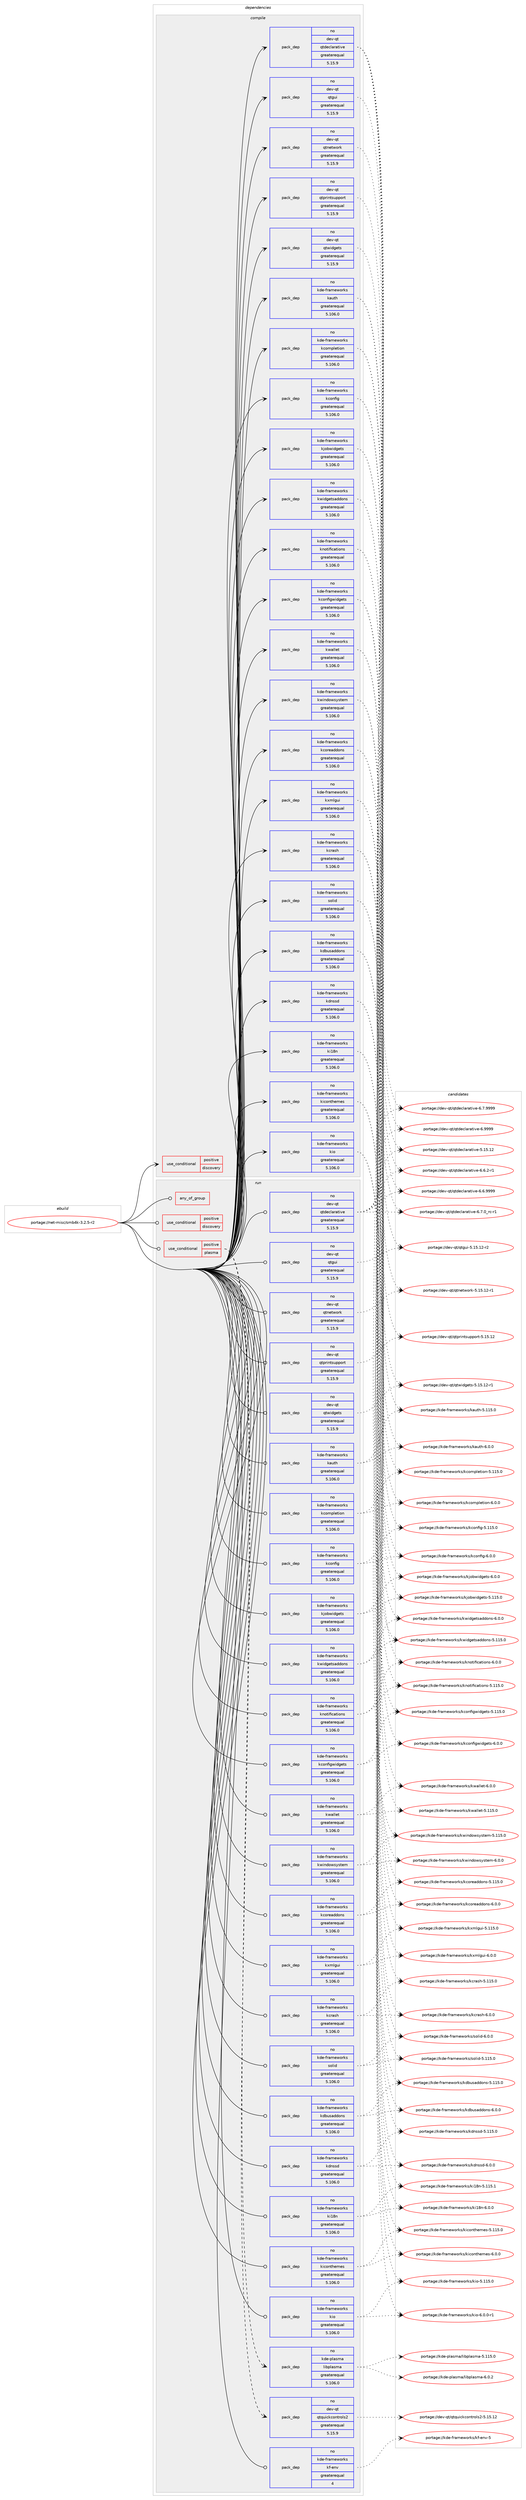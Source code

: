 digraph prolog {

# *************
# Graph options
# *************

newrank=true;
concentrate=true;
compound=true;
graph [rankdir=LR,fontname=Helvetica,fontsize=10,ranksep=1.5];#, ranksep=2.5, nodesep=0.2];
edge  [arrowhead=vee];
node  [fontname=Helvetica,fontsize=10];

# **********
# The ebuild
# **********

subgraph cluster_leftcol {
color=gray;
rank=same;
label=<<i>ebuild</i>>;
id [label="portage://net-misc/smb4k-3.2.5-r2", color=red, width=4, href="../net-misc/smb4k-3.2.5-r2.svg"];
}

# ****************
# The dependencies
# ****************

subgraph cluster_midcol {
color=gray;
label=<<i>dependencies</i>>;
subgraph cluster_compile {
fillcolor="#eeeeee";
style=filled;
label=<<i>compile</i>>;
subgraph cond1573 {
dependency2353 [label=<<TABLE BORDER="0" CELLBORDER="1" CELLSPACING="0" CELLPADDING="4"><TR><TD ROWSPAN="3" CELLPADDING="10">use_conditional</TD></TR><TR><TD>positive</TD></TR><TR><TD>discovery</TD></TR></TABLE>>, shape=none, color=red];
# *** BEGIN UNKNOWN DEPENDENCY TYPE (TODO) ***
# dependency2353 -> package_dependency(portage://net-misc/smb4k-3.2.5-r2,install,no,net-libs,kdsoap,none,[,,],any_same_slot,[use(enable(qt5),positive)])
# *** END UNKNOWN DEPENDENCY TYPE (TODO) ***

}
id:e -> dependency2353:w [weight=20,style="solid",arrowhead="vee"];
# *** BEGIN UNKNOWN DEPENDENCY TYPE (TODO) ***
# id -> package_dependency(portage://net-misc/smb4k-3.2.5-r2,install,no,dev-qt,qtcore,none,[,,],[slot(5)],[])
# *** END UNKNOWN DEPENDENCY TYPE (TODO) ***

subgraph pack743 {
dependency2354 [label=<<TABLE BORDER="0" CELLBORDER="1" CELLSPACING="0" CELLPADDING="4" WIDTH="220"><TR><TD ROWSPAN="6" CELLPADDING="30">pack_dep</TD></TR><TR><TD WIDTH="110">no</TD></TR><TR><TD>dev-qt</TD></TR><TR><TD>qtdeclarative</TD></TR><TR><TD>greaterequal</TD></TR><TR><TD>5.15.9</TD></TR></TABLE>>, shape=none, color=blue];
}
id:e -> dependency2354:w [weight=20,style="solid",arrowhead="vee"];
subgraph pack744 {
dependency2355 [label=<<TABLE BORDER="0" CELLBORDER="1" CELLSPACING="0" CELLPADDING="4" WIDTH="220"><TR><TD ROWSPAN="6" CELLPADDING="30">pack_dep</TD></TR><TR><TD WIDTH="110">no</TD></TR><TR><TD>dev-qt</TD></TR><TR><TD>qtgui</TD></TR><TR><TD>greaterequal</TD></TR><TR><TD>5.15.9</TD></TR></TABLE>>, shape=none, color=blue];
}
id:e -> dependency2355:w [weight=20,style="solid",arrowhead="vee"];
subgraph pack745 {
dependency2356 [label=<<TABLE BORDER="0" CELLBORDER="1" CELLSPACING="0" CELLPADDING="4" WIDTH="220"><TR><TD ROWSPAN="6" CELLPADDING="30">pack_dep</TD></TR><TR><TD WIDTH="110">no</TD></TR><TR><TD>dev-qt</TD></TR><TR><TD>qtnetwork</TD></TR><TR><TD>greaterequal</TD></TR><TR><TD>5.15.9</TD></TR></TABLE>>, shape=none, color=blue];
}
id:e -> dependency2356:w [weight=20,style="solid",arrowhead="vee"];
subgraph pack746 {
dependency2357 [label=<<TABLE BORDER="0" CELLBORDER="1" CELLSPACING="0" CELLPADDING="4" WIDTH="220"><TR><TD ROWSPAN="6" CELLPADDING="30">pack_dep</TD></TR><TR><TD WIDTH="110">no</TD></TR><TR><TD>dev-qt</TD></TR><TR><TD>qtprintsupport</TD></TR><TR><TD>greaterequal</TD></TR><TR><TD>5.15.9</TD></TR></TABLE>>, shape=none, color=blue];
}
id:e -> dependency2357:w [weight=20,style="solid",arrowhead="vee"];
subgraph pack747 {
dependency2358 [label=<<TABLE BORDER="0" CELLBORDER="1" CELLSPACING="0" CELLPADDING="4" WIDTH="220"><TR><TD ROWSPAN="6" CELLPADDING="30">pack_dep</TD></TR><TR><TD WIDTH="110">no</TD></TR><TR><TD>dev-qt</TD></TR><TR><TD>qtwidgets</TD></TR><TR><TD>greaterequal</TD></TR><TR><TD>5.15.9</TD></TR></TABLE>>, shape=none, color=blue];
}
id:e -> dependency2358:w [weight=20,style="solid",arrowhead="vee"];
subgraph pack748 {
dependency2359 [label=<<TABLE BORDER="0" CELLBORDER="1" CELLSPACING="0" CELLPADDING="4" WIDTH="220"><TR><TD ROWSPAN="6" CELLPADDING="30">pack_dep</TD></TR><TR><TD WIDTH="110">no</TD></TR><TR><TD>kde-frameworks</TD></TR><TR><TD>kauth</TD></TR><TR><TD>greaterequal</TD></TR><TR><TD>5.106.0</TD></TR></TABLE>>, shape=none, color=blue];
}
id:e -> dependency2359:w [weight=20,style="solid",arrowhead="vee"];
subgraph pack749 {
dependency2360 [label=<<TABLE BORDER="0" CELLBORDER="1" CELLSPACING="0" CELLPADDING="4" WIDTH="220"><TR><TD ROWSPAN="6" CELLPADDING="30">pack_dep</TD></TR><TR><TD WIDTH="110">no</TD></TR><TR><TD>kde-frameworks</TD></TR><TR><TD>kcompletion</TD></TR><TR><TD>greaterequal</TD></TR><TR><TD>5.106.0</TD></TR></TABLE>>, shape=none, color=blue];
}
id:e -> dependency2360:w [weight=20,style="solid",arrowhead="vee"];
subgraph pack750 {
dependency2361 [label=<<TABLE BORDER="0" CELLBORDER="1" CELLSPACING="0" CELLPADDING="4" WIDTH="220"><TR><TD ROWSPAN="6" CELLPADDING="30">pack_dep</TD></TR><TR><TD WIDTH="110">no</TD></TR><TR><TD>kde-frameworks</TD></TR><TR><TD>kconfig</TD></TR><TR><TD>greaterequal</TD></TR><TR><TD>5.106.0</TD></TR></TABLE>>, shape=none, color=blue];
}
id:e -> dependency2361:w [weight=20,style="solid",arrowhead="vee"];
subgraph pack751 {
dependency2362 [label=<<TABLE BORDER="0" CELLBORDER="1" CELLSPACING="0" CELLPADDING="4" WIDTH="220"><TR><TD ROWSPAN="6" CELLPADDING="30">pack_dep</TD></TR><TR><TD WIDTH="110">no</TD></TR><TR><TD>kde-frameworks</TD></TR><TR><TD>kconfigwidgets</TD></TR><TR><TD>greaterequal</TD></TR><TR><TD>5.106.0</TD></TR></TABLE>>, shape=none, color=blue];
}
id:e -> dependency2362:w [weight=20,style="solid",arrowhead="vee"];
subgraph pack752 {
dependency2363 [label=<<TABLE BORDER="0" CELLBORDER="1" CELLSPACING="0" CELLPADDING="4" WIDTH="220"><TR><TD ROWSPAN="6" CELLPADDING="30">pack_dep</TD></TR><TR><TD WIDTH="110">no</TD></TR><TR><TD>kde-frameworks</TD></TR><TR><TD>kcoreaddons</TD></TR><TR><TD>greaterequal</TD></TR><TR><TD>5.106.0</TD></TR></TABLE>>, shape=none, color=blue];
}
id:e -> dependency2363:w [weight=20,style="solid",arrowhead="vee"];
subgraph pack753 {
dependency2364 [label=<<TABLE BORDER="0" CELLBORDER="1" CELLSPACING="0" CELLPADDING="4" WIDTH="220"><TR><TD ROWSPAN="6" CELLPADDING="30">pack_dep</TD></TR><TR><TD WIDTH="110">no</TD></TR><TR><TD>kde-frameworks</TD></TR><TR><TD>kcrash</TD></TR><TR><TD>greaterequal</TD></TR><TR><TD>5.106.0</TD></TR></TABLE>>, shape=none, color=blue];
}
id:e -> dependency2364:w [weight=20,style="solid",arrowhead="vee"];
subgraph pack754 {
dependency2365 [label=<<TABLE BORDER="0" CELLBORDER="1" CELLSPACING="0" CELLPADDING="4" WIDTH="220"><TR><TD ROWSPAN="6" CELLPADDING="30">pack_dep</TD></TR><TR><TD WIDTH="110">no</TD></TR><TR><TD>kde-frameworks</TD></TR><TR><TD>kdbusaddons</TD></TR><TR><TD>greaterequal</TD></TR><TR><TD>5.106.0</TD></TR></TABLE>>, shape=none, color=blue];
}
id:e -> dependency2365:w [weight=20,style="solid",arrowhead="vee"];
subgraph pack755 {
dependency2366 [label=<<TABLE BORDER="0" CELLBORDER="1" CELLSPACING="0" CELLPADDING="4" WIDTH="220"><TR><TD ROWSPAN="6" CELLPADDING="30">pack_dep</TD></TR><TR><TD WIDTH="110">no</TD></TR><TR><TD>kde-frameworks</TD></TR><TR><TD>kdnssd</TD></TR><TR><TD>greaterequal</TD></TR><TR><TD>5.106.0</TD></TR></TABLE>>, shape=none, color=blue];
}
id:e -> dependency2366:w [weight=20,style="solid",arrowhead="vee"];
subgraph pack756 {
dependency2367 [label=<<TABLE BORDER="0" CELLBORDER="1" CELLSPACING="0" CELLPADDING="4" WIDTH="220"><TR><TD ROWSPAN="6" CELLPADDING="30">pack_dep</TD></TR><TR><TD WIDTH="110">no</TD></TR><TR><TD>kde-frameworks</TD></TR><TR><TD>ki18n</TD></TR><TR><TD>greaterequal</TD></TR><TR><TD>5.106.0</TD></TR></TABLE>>, shape=none, color=blue];
}
id:e -> dependency2367:w [weight=20,style="solid",arrowhead="vee"];
subgraph pack757 {
dependency2368 [label=<<TABLE BORDER="0" CELLBORDER="1" CELLSPACING="0" CELLPADDING="4" WIDTH="220"><TR><TD ROWSPAN="6" CELLPADDING="30">pack_dep</TD></TR><TR><TD WIDTH="110">no</TD></TR><TR><TD>kde-frameworks</TD></TR><TR><TD>kiconthemes</TD></TR><TR><TD>greaterequal</TD></TR><TR><TD>5.106.0</TD></TR></TABLE>>, shape=none, color=blue];
}
id:e -> dependency2368:w [weight=20,style="solid",arrowhead="vee"];
subgraph pack758 {
dependency2369 [label=<<TABLE BORDER="0" CELLBORDER="1" CELLSPACING="0" CELLPADDING="4" WIDTH="220"><TR><TD ROWSPAN="6" CELLPADDING="30">pack_dep</TD></TR><TR><TD WIDTH="110">no</TD></TR><TR><TD>kde-frameworks</TD></TR><TR><TD>kio</TD></TR><TR><TD>greaterequal</TD></TR><TR><TD>5.106.0</TD></TR></TABLE>>, shape=none, color=blue];
}
id:e -> dependency2369:w [weight=20,style="solid",arrowhead="vee"];
subgraph pack759 {
dependency2370 [label=<<TABLE BORDER="0" CELLBORDER="1" CELLSPACING="0" CELLPADDING="4" WIDTH="220"><TR><TD ROWSPAN="6" CELLPADDING="30">pack_dep</TD></TR><TR><TD WIDTH="110">no</TD></TR><TR><TD>kde-frameworks</TD></TR><TR><TD>kjobwidgets</TD></TR><TR><TD>greaterequal</TD></TR><TR><TD>5.106.0</TD></TR></TABLE>>, shape=none, color=blue];
}
id:e -> dependency2370:w [weight=20,style="solid",arrowhead="vee"];
subgraph pack760 {
dependency2371 [label=<<TABLE BORDER="0" CELLBORDER="1" CELLSPACING="0" CELLPADDING="4" WIDTH="220"><TR><TD ROWSPAN="6" CELLPADDING="30">pack_dep</TD></TR><TR><TD WIDTH="110">no</TD></TR><TR><TD>kde-frameworks</TD></TR><TR><TD>knotifications</TD></TR><TR><TD>greaterequal</TD></TR><TR><TD>5.106.0</TD></TR></TABLE>>, shape=none, color=blue];
}
id:e -> dependency2371:w [weight=20,style="solid",arrowhead="vee"];
subgraph pack761 {
dependency2372 [label=<<TABLE BORDER="0" CELLBORDER="1" CELLSPACING="0" CELLPADDING="4" WIDTH="220"><TR><TD ROWSPAN="6" CELLPADDING="30">pack_dep</TD></TR><TR><TD WIDTH="110">no</TD></TR><TR><TD>kde-frameworks</TD></TR><TR><TD>kwallet</TD></TR><TR><TD>greaterequal</TD></TR><TR><TD>5.106.0</TD></TR></TABLE>>, shape=none, color=blue];
}
id:e -> dependency2372:w [weight=20,style="solid",arrowhead="vee"];
subgraph pack762 {
dependency2373 [label=<<TABLE BORDER="0" CELLBORDER="1" CELLSPACING="0" CELLPADDING="4" WIDTH="220"><TR><TD ROWSPAN="6" CELLPADDING="30">pack_dep</TD></TR><TR><TD WIDTH="110">no</TD></TR><TR><TD>kde-frameworks</TD></TR><TR><TD>kwidgetsaddons</TD></TR><TR><TD>greaterequal</TD></TR><TR><TD>5.106.0</TD></TR></TABLE>>, shape=none, color=blue];
}
id:e -> dependency2373:w [weight=20,style="solid",arrowhead="vee"];
subgraph pack763 {
dependency2374 [label=<<TABLE BORDER="0" CELLBORDER="1" CELLSPACING="0" CELLPADDING="4" WIDTH="220"><TR><TD ROWSPAN="6" CELLPADDING="30">pack_dep</TD></TR><TR><TD WIDTH="110">no</TD></TR><TR><TD>kde-frameworks</TD></TR><TR><TD>kwindowsystem</TD></TR><TR><TD>greaterequal</TD></TR><TR><TD>5.106.0</TD></TR></TABLE>>, shape=none, color=blue];
}
id:e -> dependency2374:w [weight=20,style="solid",arrowhead="vee"];
subgraph pack764 {
dependency2375 [label=<<TABLE BORDER="0" CELLBORDER="1" CELLSPACING="0" CELLPADDING="4" WIDTH="220"><TR><TD ROWSPAN="6" CELLPADDING="30">pack_dep</TD></TR><TR><TD WIDTH="110">no</TD></TR><TR><TD>kde-frameworks</TD></TR><TR><TD>kxmlgui</TD></TR><TR><TD>greaterequal</TD></TR><TR><TD>5.106.0</TD></TR></TABLE>>, shape=none, color=blue];
}
id:e -> dependency2375:w [weight=20,style="solid",arrowhead="vee"];
subgraph pack765 {
dependency2376 [label=<<TABLE BORDER="0" CELLBORDER="1" CELLSPACING="0" CELLPADDING="4" WIDTH="220"><TR><TD ROWSPAN="6" CELLPADDING="30">pack_dep</TD></TR><TR><TD WIDTH="110">no</TD></TR><TR><TD>kde-frameworks</TD></TR><TR><TD>solid</TD></TR><TR><TD>greaterequal</TD></TR><TR><TD>5.106.0</TD></TR></TABLE>>, shape=none, color=blue];
}
id:e -> dependency2376:w [weight=20,style="solid",arrowhead="vee"];
# *** BEGIN UNKNOWN DEPENDENCY TYPE (TODO) ***
# id -> package_dependency(portage://net-misc/smb4k-3.2.5-r2,install,no,net-fs,samba,none,[,,],[],[use(enable(cups),none)])
# *** END UNKNOWN DEPENDENCY TYPE (TODO) ***

}
subgraph cluster_compileandrun {
fillcolor="#eeeeee";
style=filled;
label=<<i>compile and run</i>>;
}
subgraph cluster_run {
fillcolor="#eeeeee";
style=filled;
label=<<i>run</i>>;
subgraph any38 {
dependency2377 [label=<<TABLE BORDER="0" CELLBORDER="1" CELLSPACING="0" CELLPADDING="4"><TR><TD CELLPADDING="10">any_of_group</TD></TR></TABLE>>, shape=none, color=red];# *** BEGIN UNKNOWN DEPENDENCY TYPE (TODO) ***
# dependency2377 -> package_dependency(portage://net-misc/smb4k-3.2.5-r2,run,no,kde-frameworks,breeze-icons,none,[,,],any_different_slot,[])
# *** END UNKNOWN DEPENDENCY TYPE (TODO) ***

# *** BEGIN UNKNOWN DEPENDENCY TYPE (TODO) ***
# dependency2377 -> package_dependency(portage://net-misc/smb4k-3.2.5-r2,run,no,kde-frameworks,oxygen-icons,none,[,,],any_different_slot,[])
# *** END UNKNOWN DEPENDENCY TYPE (TODO) ***

}
id:e -> dependency2377:w [weight=20,style="solid",arrowhead="odot"];
subgraph cond1574 {
dependency2378 [label=<<TABLE BORDER="0" CELLBORDER="1" CELLSPACING="0" CELLPADDING="4"><TR><TD ROWSPAN="3" CELLPADDING="10">use_conditional</TD></TR><TR><TD>positive</TD></TR><TR><TD>discovery</TD></TR></TABLE>>, shape=none, color=red];
# *** BEGIN UNKNOWN DEPENDENCY TYPE (TODO) ***
# dependency2378 -> package_dependency(portage://net-misc/smb4k-3.2.5-r2,run,no,net-libs,kdsoap,none,[,,],any_same_slot,[use(enable(qt5),positive)])
# *** END UNKNOWN DEPENDENCY TYPE (TODO) ***

}
id:e -> dependency2378:w [weight=20,style="solid",arrowhead="odot"];
subgraph cond1575 {
dependency2379 [label=<<TABLE BORDER="0" CELLBORDER="1" CELLSPACING="0" CELLPADDING="4"><TR><TD ROWSPAN="3" CELLPADDING="10">use_conditional</TD></TR><TR><TD>positive</TD></TR><TR><TD>plasma</TD></TR></TABLE>>, shape=none, color=red];
subgraph pack766 {
dependency2380 [label=<<TABLE BORDER="0" CELLBORDER="1" CELLSPACING="0" CELLPADDING="4" WIDTH="220"><TR><TD ROWSPAN="6" CELLPADDING="30">pack_dep</TD></TR><TR><TD WIDTH="110">no</TD></TR><TR><TD>dev-qt</TD></TR><TR><TD>qtquickcontrols2</TD></TR><TR><TD>greaterequal</TD></TR><TR><TD>5.15.9</TD></TR></TABLE>>, shape=none, color=blue];
}
dependency2379:e -> dependency2380:w [weight=20,style="dashed",arrowhead="vee"];
subgraph pack767 {
dependency2381 [label=<<TABLE BORDER="0" CELLBORDER="1" CELLSPACING="0" CELLPADDING="4" WIDTH="220"><TR><TD ROWSPAN="6" CELLPADDING="30">pack_dep</TD></TR><TR><TD WIDTH="110">no</TD></TR><TR><TD>kde-plasma</TD></TR><TR><TD>libplasma</TD></TR><TR><TD>greaterequal</TD></TR><TR><TD>5.106.0</TD></TR></TABLE>>, shape=none, color=blue];
}
dependency2379:e -> dependency2381:w [weight=20,style="dashed",arrowhead="vee"];
}
id:e -> dependency2379:w [weight=20,style="solid",arrowhead="odot"];
# *** BEGIN UNKNOWN DEPENDENCY TYPE (TODO) ***
# id -> package_dependency(portage://net-misc/smb4k-3.2.5-r2,run,no,dev-qt,qtcore,none,[,,],[slot(5)],[])
# *** END UNKNOWN DEPENDENCY TYPE (TODO) ***

subgraph pack768 {
dependency2382 [label=<<TABLE BORDER="0" CELLBORDER="1" CELLSPACING="0" CELLPADDING="4" WIDTH="220"><TR><TD ROWSPAN="6" CELLPADDING="30">pack_dep</TD></TR><TR><TD WIDTH="110">no</TD></TR><TR><TD>dev-qt</TD></TR><TR><TD>qtdeclarative</TD></TR><TR><TD>greaterequal</TD></TR><TR><TD>5.15.9</TD></TR></TABLE>>, shape=none, color=blue];
}
id:e -> dependency2382:w [weight=20,style="solid",arrowhead="odot"];
subgraph pack769 {
dependency2383 [label=<<TABLE BORDER="0" CELLBORDER="1" CELLSPACING="0" CELLPADDING="4" WIDTH="220"><TR><TD ROWSPAN="6" CELLPADDING="30">pack_dep</TD></TR><TR><TD WIDTH="110">no</TD></TR><TR><TD>dev-qt</TD></TR><TR><TD>qtgui</TD></TR><TR><TD>greaterequal</TD></TR><TR><TD>5.15.9</TD></TR></TABLE>>, shape=none, color=blue];
}
id:e -> dependency2383:w [weight=20,style="solid",arrowhead="odot"];
subgraph pack770 {
dependency2384 [label=<<TABLE BORDER="0" CELLBORDER="1" CELLSPACING="0" CELLPADDING="4" WIDTH="220"><TR><TD ROWSPAN="6" CELLPADDING="30">pack_dep</TD></TR><TR><TD WIDTH="110">no</TD></TR><TR><TD>dev-qt</TD></TR><TR><TD>qtnetwork</TD></TR><TR><TD>greaterequal</TD></TR><TR><TD>5.15.9</TD></TR></TABLE>>, shape=none, color=blue];
}
id:e -> dependency2384:w [weight=20,style="solid",arrowhead="odot"];
subgraph pack771 {
dependency2385 [label=<<TABLE BORDER="0" CELLBORDER="1" CELLSPACING="0" CELLPADDING="4" WIDTH="220"><TR><TD ROWSPAN="6" CELLPADDING="30">pack_dep</TD></TR><TR><TD WIDTH="110">no</TD></TR><TR><TD>dev-qt</TD></TR><TR><TD>qtprintsupport</TD></TR><TR><TD>greaterequal</TD></TR><TR><TD>5.15.9</TD></TR></TABLE>>, shape=none, color=blue];
}
id:e -> dependency2385:w [weight=20,style="solid",arrowhead="odot"];
subgraph pack772 {
dependency2386 [label=<<TABLE BORDER="0" CELLBORDER="1" CELLSPACING="0" CELLPADDING="4" WIDTH="220"><TR><TD ROWSPAN="6" CELLPADDING="30">pack_dep</TD></TR><TR><TD WIDTH="110">no</TD></TR><TR><TD>dev-qt</TD></TR><TR><TD>qtwidgets</TD></TR><TR><TD>greaterequal</TD></TR><TR><TD>5.15.9</TD></TR></TABLE>>, shape=none, color=blue];
}
id:e -> dependency2386:w [weight=20,style="solid",arrowhead="odot"];
subgraph pack773 {
dependency2387 [label=<<TABLE BORDER="0" CELLBORDER="1" CELLSPACING="0" CELLPADDING="4" WIDTH="220"><TR><TD ROWSPAN="6" CELLPADDING="30">pack_dep</TD></TR><TR><TD WIDTH="110">no</TD></TR><TR><TD>kde-frameworks</TD></TR><TR><TD>kauth</TD></TR><TR><TD>greaterequal</TD></TR><TR><TD>5.106.0</TD></TR></TABLE>>, shape=none, color=blue];
}
id:e -> dependency2387:w [weight=20,style="solid",arrowhead="odot"];
subgraph pack774 {
dependency2388 [label=<<TABLE BORDER="0" CELLBORDER="1" CELLSPACING="0" CELLPADDING="4" WIDTH="220"><TR><TD ROWSPAN="6" CELLPADDING="30">pack_dep</TD></TR><TR><TD WIDTH="110">no</TD></TR><TR><TD>kde-frameworks</TD></TR><TR><TD>kcompletion</TD></TR><TR><TD>greaterequal</TD></TR><TR><TD>5.106.0</TD></TR></TABLE>>, shape=none, color=blue];
}
id:e -> dependency2388:w [weight=20,style="solid",arrowhead="odot"];
subgraph pack775 {
dependency2389 [label=<<TABLE BORDER="0" CELLBORDER="1" CELLSPACING="0" CELLPADDING="4" WIDTH="220"><TR><TD ROWSPAN="6" CELLPADDING="30">pack_dep</TD></TR><TR><TD WIDTH="110">no</TD></TR><TR><TD>kde-frameworks</TD></TR><TR><TD>kconfig</TD></TR><TR><TD>greaterequal</TD></TR><TR><TD>5.106.0</TD></TR></TABLE>>, shape=none, color=blue];
}
id:e -> dependency2389:w [weight=20,style="solid",arrowhead="odot"];
subgraph pack776 {
dependency2390 [label=<<TABLE BORDER="0" CELLBORDER="1" CELLSPACING="0" CELLPADDING="4" WIDTH="220"><TR><TD ROWSPAN="6" CELLPADDING="30">pack_dep</TD></TR><TR><TD WIDTH="110">no</TD></TR><TR><TD>kde-frameworks</TD></TR><TR><TD>kconfigwidgets</TD></TR><TR><TD>greaterequal</TD></TR><TR><TD>5.106.0</TD></TR></TABLE>>, shape=none, color=blue];
}
id:e -> dependency2390:w [weight=20,style="solid",arrowhead="odot"];
subgraph pack777 {
dependency2391 [label=<<TABLE BORDER="0" CELLBORDER="1" CELLSPACING="0" CELLPADDING="4" WIDTH="220"><TR><TD ROWSPAN="6" CELLPADDING="30">pack_dep</TD></TR><TR><TD WIDTH="110">no</TD></TR><TR><TD>kde-frameworks</TD></TR><TR><TD>kcoreaddons</TD></TR><TR><TD>greaterequal</TD></TR><TR><TD>5.106.0</TD></TR></TABLE>>, shape=none, color=blue];
}
id:e -> dependency2391:w [weight=20,style="solid",arrowhead="odot"];
subgraph pack778 {
dependency2392 [label=<<TABLE BORDER="0" CELLBORDER="1" CELLSPACING="0" CELLPADDING="4" WIDTH="220"><TR><TD ROWSPAN="6" CELLPADDING="30">pack_dep</TD></TR><TR><TD WIDTH="110">no</TD></TR><TR><TD>kde-frameworks</TD></TR><TR><TD>kcrash</TD></TR><TR><TD>greaterequal</TD></TR><TR><TD>5.106.0</TD></TR></TABLE>>, shape=none, color=blue];
}
id:e -> dependency2392:w [weight=20,style="solid",arrowhead="odot"];
subgraph pack779 {
dependency2393 [label=<<TABLE BORDER="0" CELLBORDER="1" CELLSPACING="0" CELLPADDING="4" WIDTH="220"><TR><TD ROWSPAN="6" CELLPADDING="30">pack_dep</TD></TR><TR><TD WIDTH="110">no</TD></TR><TR><TD>kde-frameworks</TD></TR><TR><TD>kdbusaddons</TD></TR><TR><TD>greaterequal</TD></TR><TR><TD>5.106.0</TD></TR></TABLE>>, shape=none, color=blue];
}
id:e -> dependency2393:w [weight=20,style="solid",arrowhead="odot"];
subgraph pack780 {
dependency2394 [label=<<TABLE BORDER="0" CELLBORDER="1" CELLSPACING="0" CELLPADDING="4" WIDTH="220"><TR><TD ROWSPAN="6" CELLPADDING="30">pack_dep</TD></TR><TR><TD WIDTH="110">no</TD></TR><TR><TD>kde-frameworks</TD></TR><TR><TD>kdnssd</TD></TR><TR><TD>greaterequal</TD></TR><TR><TD>5.106.0</TD></TR></TABLE>>, shape=none, color=blue];
}
id:e -> dependency2394:w [weight=20,style="solid",arrowhead="odot"];
subgraph pack781 {
dependency2395 [label=<<TABLE BORDER="0" CELLBORDER="1" CELLSPACING="0" CELLPADDING="4" WIDTH="220"><TR><TD ROWSPAN="6" CELLPADDING="30">pack_dep</TD></TR><TR><TD WIDTH="110">no</TD></TR><TR><TD>kde-frameworks</TD></TR><TR><TD>kf-env</TD></TR><TR><TD>greaterequal</TD></TR><TR><TD>4</TD></TR></TABLE>>, shape=none, color=blue];
}
id:e -> dependency2395:w [weight=20,style="solid",arrowhead="odot"];
subgraph pack782 {
dependency2396 [label=<<TABLE BORDER="0" CELLBORDER="1" CELLSPACING="0" CELLPADDING="4" WIDTH="220"><TR><TD ROWSPAN="6" CELLPADDING="30">pack_dep</TD></TR><TR><TD WIDTH="110">no</TD></TR><TR><TD>kde-frameworks</TD></TR><TR><TD>ki18n</TD></TR><TR><TD>greaterequal</TD></TR><TR><TD>5.106.0</TD></TR></TABLE>>, shape=none, color=blue];
}
id:e -> dependency2396:w [weight=20,style="solid",arrowhead="odot"];
subgraph pack783 {
dependency2397 [label=<<TABLE BORDER="0" CELLBORDER="1" CELLSPACING="0" CELLPADDING="4" WIDTH="220"><TR><TD ROWSPAN="6" CELLPADDING="30">pack_dep</TD></TR><TR><TD WIDTH="110">no</TD></TR><TR><TD>kde-frameworks</TD></TR><TR><TD>kiconthemes</TD></TR><TR><TD>greaterequal</TD></TR><TR><TD>5.106.0</TD></TR></TABLE>>, shape=none, color=blue];
}
id:e -> dependency2397:w [weight=20,style="solid",arrowhead="odot"];
subgraph pack784 {
dependency2398 [label=<<TABLE BORDER="0" CELLBORDER="1" CELLSPACING="0" CELLPADDING="4" WIDTH="220"><TR><TD ROWSPAN="6" CELLPADDING="30">pack_dep</TD></TR><TR><TD WIDTH="110">no</TD></TR><TR><TD>kde-frameworks</TD></TR><TR><TD>kio</TD></TR><TR><TD>greaterequal</TD></TR><TR><TD>5.106.0</TD></TR></TABLE>>, shape=none, color=blue];
}
id:e -> dependency2398:w [weight=20,style="solid",arrowhead="odot"];
subgraph pack785 {
dependency2399 [label=<<TABLE BORDER="0" CELLBORDER="1" CELLSPACING="0" CELLPADDING="4" WIDTH="220"><TR><TD ROWSPAN="6" CELLPADDING="30">pack_dep</TD></TR><TR><TD WIDTH="110">no</TD></TR><TR><TD>kde-frameworks</TD></TR><TR><TD>kjobwidgets</TD></TR><TR><TD>greaterequal</TD></TR><TR><TD>5.106.0</TD></TR></TABLE>>, shape=none, color=blue];
}
id:e -> dependency2399:w [weight=20,style="solid",arrowhead="odot"];
subgraph pack786 {
dependency2400 [label=<<TABLE BORDER="0" CELLBORDER="1" CELLSPACING="0" CELLPADDING="4" WIDTH="220"><TR><TD ROWSPAN="6" CELLPADDING="30">pack_dep</TD></TR><TR><TD WIDTH="110">no</TD></TR><TR><TD>kde-frameworks</TD></TR><TR><TD>knotifications</TD></TR><TR><TD>greaterequal</TD></TR><TR><TD>5.106.0</TD></TR></TABLE>>, shape=none, color=blue];
}
id:e -> dependency2400:w [weight=20,style="solid",arrowhead="odot"];
subgraph pack787 {
dependency2401 [label=<<TABLE BORDER="0" CELLBORDER="1" CELLSPACING="0" CELLPADDING="4" WIDTH="220"><TR><TD ROWSPAN="6" CELLPADDING="30">pack_dep</TD></TR><TR><TD WIDTH="110">no</TD></TR><TR><TD>kde-frameworks</TD></TR><TR><TD>kwallet</TD></TR><TR><TD>greaterequal</TD></TR><TR><TD>5.106.0</TD></TR></TABLE>>, shape=none, color=blue];
}
id:e -> dependency2401:w [weight=20,style="solid",arrowhead="odot"];
subgraph pack788 {
dependency2402 [label=<<TABLE BORDER="0" CELLBORDER="1" CELLSPACING="0" CELLPADDING="4" WIDTH="220"><TR><TD ROWSPAN="6" CELLPADDING="30">pack_dep</TD></TR><TR><TD WIDTH="110">no</TD></TR><TR><TD>kde-frameworks</TD></TR><TR><TD>kwidgetsaddons</TD></TR><TR><TD>greaterequal</TD></TR><TR><TD>5.106.0</TD></TR></TABLE>>, shape=none, color=blue];
}
id:e -> dependency2402:w [weight=20,style="solid",arrowhead="odot"];
subgraph pack789 {
dependency2403 [label=<<TABLE BORDER="0" CELLBORDER="1" CELLSPACING="0" CELLPADDING="4" WIDTH="220"><TR><TD ROWSPAN="6" CELLPADDING="30">pack_dep</TD></TR><TR><TD WIDTH="110">no</TD></TR><TR><TD>kde-frameworks</TD></TR><TR><TD>kwindowsystem</TD></TR><TR><TD>greaterequal</TD></TR><TR><TD>5.106.0</TD></TR></TABLE>>, shape=none, color=blue];
}
id:e -> dependency2403:w [weight=20,style="solid",arrowhead="odot"];
subgraph pack790 {
dependency2404 [label=<<TABLE BORDER="0" CELLBORDER="1" CELLSPACING="0" CELLPADDING="4" WIDTH="220"><TR><TD ROWSPAN="6" CELLPADDING="30">pack_dep</TD></TR><TR><TD WIDTH="110">no</TD></TR><TR><TD>kde-frameworks</TD></TR><TR><TD>kxmlgui</TD></TR><TR><TD>greaterequal</TD></TR><TR><TD>5.106.0</TD></TR></TABLE>>, shape=none, color=blue];
}
id:e -> dependency2404:w [weight=20,style="solid",arrowhead="odot"];
subgraph pack791 {
dependency2405 [label=<<TABLE BORDER="0" CELLBORDER="1" CELLSPACING="0" CELLPADDING="4" WIDTH="220"><TR><TD ROWSPAN="6" CELLPADDING="30">pack_dep</TD></TR><TR><TD WIDTH="110">no</TD></TR><TR><TD>kde-frameworks</TD></TR><TR><TD>solid</TD></TR><TR><TD>greaterequal</TD></TR><TR><TD>5.106.0</TD></TR></TABLE>>, shape=none, color=blue];
}
id:e -> dependency2405:w [weight=20,style="solid",arrowhead="odot"];
# *** BEGIN UNKNOWN DEPENDENCY TYPE (TODO) ***
# id -> package_dependency(portage://net-misc/smb4k-3.2.5-r2,run,no,net-fs,samba,none,[,,],[],[use(enable(cups),none)])
# *** END UNKNOWN DEPENDENCY TYPE (TODO) ***

}
}

# **************
# The candidates
# **************

subgraph cluster_choices {
rank=same;
color=gray;
label=<<i>candidates</i>>;

subgraph choice743 {
color=black;
nodesep=1;
choice10010111845113116471131161001019910897114971161051181014553464953464950 [label="portage://dev-qt/qtdeclarative-5.15.12", color=red, width=4,href="../dev-qt/qtdeclarative-5.15.12.svg"];
choice10010111845113116471131161001019910897114971161051181014554465446504511449 [label="portage://dev-qt/qtdeclarative-6.6.2-r1", color=red, width=4,href="../dev-qt/qtdeclarative-6.6.2-r1.svg"];
choice1001011184511311647113116100101991089711497116105118101455446544657575757 [label="portage://dev-qt/qtdeclarative-6.6.9999", color=red, width=4,href="../dev-qt/qtdeclarative-6.6.9999.svg"];
choice100101118451131164711311610010199108971149711610511810145544655464895114994511449 [label="portage://dev-qt/qtdeclarative-6.7.0_rc-r1", color=red, width=4,href="../dev-qt/qtdeclarative-6.7.0_rc-r1.svg"];
choice1001011184511311647113116100101991089711497116105118101455446554657575757 [label="portage://dev-qt/qtdeclarative-6.7.9999", color=red, width=4,href="../dev-qt/qtdeclarative-6.7.9999.svg"];
choice100101118451131164711311610010199108971149711610511810145544657575757 [label="portage://dev-qt/qtdeclarative-6.9999", color=red, width=4,href="../dev-qt/qtdeclarative-6.9999.svg"];
dependency2354:e -> choice10010111845113116471131161001019910897114971161051181014553464953464950:w [style=dotted,weight="100"];
dependency2354:e -> choice10010111845113116471131161001019910897114971161051181014554465446504511449:w [style=dotted,weight="100"];
dependency2354:e -> choice1001011184511311647113116100101991089711497116105118101455446544657575757:w [style=dotted,weight="100"];
dependency2354:e -> choice100101118451131164711311610010199108971149711610511810145544655464895114994511449:w [style=dotted,weight="100"];
dependency2354:e -> choice1001011184511311647113116100101991089711497116105118101455446554657575757:w [style=dotted,weight="100"];
dependency2354:e -> choice100101118451131164711311610010199108971149711610511810145544657575757:w [style=dotted,weight="100"];
}
subgraph choice744 {
color=black;
nodesep=1;
choice100101118451131164711311610311710545534649534649504511450 [label="portage://dev-qt/qtgui-5.15.12-r2", color=red, width=4,href="../dev-qt/qtgui-5.15.12-r2.svg"];
dependency2355:e -> choice100101118451131164711311610311710545534649534649504511450:w [style=dotted,weight="100"];
}
subgraph choice745 {
color=black;
nodesep=1;
choice100101118451131164711311611010111611911111410745534649534649504511449 [label="portage://dev-qt/qtnetwork-5.15.12-r1", color=red, width=4,href="../dev-qt/qtnetwork-5.15.12-r1.svg"];
dependency2356:e -> choice100101118451131164711311611010111611911111410745534649534649504511449:w [style=dotted,weight="100"];
}
subgraph choice746 {
color=black;
nodesep=1;
choice10010111845113116471131161121141051101161151171121121111141164553464953464950 [label="portage://dev-qt/qtprintsupport-5.15.12", color=red, width=4,href="../dev-qt/qtprintsupport-5.15.12.svg"];
dependency2357:e -> choice10010111845113116471131161121141051101161151171121121111141164553464953464950:w [style=dotted,weight="100"];
}
subgraph choice747 {
color=black;
nodesep=1;
choice100101118451131164711311611910510010310111611545534649534649504511449 [label="portage://dev-qt/qtwidgets-5.15.12-r1", color=red, width=4,href="../dev-qt/qtwidgets-5.15.12-r1.svg"];
dependency2358:e -> choice100101118451131164711311611910510010310111611545534649534649504511449:w [style=dotted,weight="100"];
}
subgraph choice748 {
color=black;
nodesep=1;
choice107100101451021149710910111911111410711547107971171161044553464949534648 [label="portage://kde-frameworks/kauth-5.115.0", color=red, width=4,href="../kde-frameworks/kauth-5.115.0.svg"];
choice10710010145102114971091011191111141071154710797117116104455446484648 [label="portage://kde-frameworks/kauth-6.0.0", color=red, width=4,href="../kde-frameworks/kauth-6.0.0.svg"];
dependency2359:e -> choice107100101451021149710910111911111410711547107971171161044553464949534648:w [style=dotted,weight="100"];
dependency2359:e -> choice10710010145102114971091011191111141071154710797117116104455446484648:w [style=dotted,weight="100"];
}
subgraph choice749 {
color=black;
nodesep=1;
choice107100101451021149710910111911111410711547107991111091121081011161051111104553464949534648 [label="portage://kde-frameworks/kcompletion-5.115.0", color=red, width=4,href="../kde-frameworks/kcompletion-5.115.0.svg"];
choice10710010145102114971091011191111141071154710799111109112108101116105111110455446484648 [label="portage://kde-frameworks/kcompletion-6.0.0", color=red, width=4,href="../kde-frameworks/kcompletion-6.0.0.svg"];
dependency2360:e -> choice107100101451021149710910111911111410711547107991111091121081011161051111104553464949534648:w [style=dotted,weight="100"];
dependency2360:e -> choice10710010145102114971091011191111141071154710799111109112108101116105111110455446484648:w [style=dotted,weight="100"];
}
subgraph choice750 {
color=black;
nodesep=1;
choice107100101451021149710910111911111410711547107991111101021051034553464949534648 [label="portage://kde-frameworks/kconfig-5.115.0", color=red, width=4,href="../kde-frameworks/kconfig-5.115.0.svg"];
choice10710010145102114971091011191111141071154710799111110102105103455446484648 [label="portage://kde-frameworks/kconfig-6.0.0", color=red, width=4,href="../kde-frameworks/kconfig-6.0.0.svg"];
dependency2361:e -> choice107100101451021149710910111911111410711547107991111101021051034553464949534648:w [style=dotted,weight="100"];
dependency2361:e -> choice10710010145102114971091011191111141071154710799111110102105103455446484648:w [style=dotted,weight="100"];
}
subgraph choice751 {
color=black;
nodesep=1;
choice107100101451021149710910111911111410711547107991111101021051031191051001031011161154553464949534648 [label="portage://kde-frameworks/kconfigwidgets-5.115.0", color=red, width=4,href="../kde-frameworks/kconfigwidgets-5.115.0.svg"];
choice10710010145102114971091011191111141071154710799111110102105103119105100103101116115455446484648 [label="portage://kde-frameworks/kconfigwidgets-6.0.0", color=red, width=4,href="../kde-frameworks/kconfigwidgets-6.0.0.svg"];
dependency2362:e -> choice107100101451021149710910111911111410711547107991111101021051031191051001031011161154553464949534648:w [style=dotted,weight="100"];
dependency2362:e -> choice10710010145102114971091011191111141071154710799111110102105103119105100103101116115455446484648:w [style=dotted,weight="100"];
}
subgraph choice752 {
color=black;
nodesep=1;
choice10710010145102114971091011191111141071154710799111114101971001001111101154553464949534648 [label="portage://kde-frameworks/kcoreaddons-5.115.0", color=red, width=4,href="../kde-frameworks/kcoreaddons-5.115.0.svg"];
choice1071001014510211497109101119111114107115471079911111410197100100111110115455446484648 [label="portage://kde-frameworks/kcoreaddons-6.0.0", color=red, width=4,href="../kde-frameworks/kcoreaddons-6.0.0.svg"];
dependency2363:e -> choice10710010145102114971091011191111141071154710799111114101971001001111101154553464949534648:w [style=dotted,weight="100"];
dependency2363:e -> choice1071001014510211497109101119111114107115471079911111410197100100111110115455446484648:w [style=dotted,weight="100"];
}
subgraph choice753 {
color=black;
nodesep=1;
choice10710010145102114971091011191111141071154710799114971151044553464949534648 [label="portage://kde-frameworks/kcrash-5.115.0", color=red, width=4,href="../kde-frameworks/kcrash-5.115.0.svg"];
choice1071001014510211497109101119111114107115471079911497115104455446484648 [label="portage://kde-frameworks/kcrash-6.0.0", color=red, width=4,href="../kde-frameworks/kcrash-6.0.0.svg"];
dependency2364:e -> choice10710010145102114971091011191111141071154710799114971151044553464949534648:w [style=dotted,weight="100"];
dependency2364:e -> choice1071001014510211497109101119111114107115471079911497115104455446484648:w [style=dotted,weight="100"];
}
subgraph choice754 {
color=black;
nodesep=1;
choice10710010145102114971091011191111141071154710710098117115971001001111101154553464949534648 [label="portage://kde-frameworks/kdbusaddons-5.115.0", color=red, width=4,href="../kde-frameworks/kdbusaddons-5.115.0.svg"];
choice1071001014510211497109101119111114107115471071009811711597100100111110115455446484648 [label="portage://kde-frameworks/kdbusaddons-6.0.0", color=red, width=4,href="../kde-frameworks/kdbusaddons-6.0.0.svg"];
dependency2365:e -> choice10710010145102114971091011191111141071154710710098117115971001001111101154553464949534648:w [style=dotted,weight="100"];
dependency2365:e -> choice1071001014510211497109101119111114107115471071009811711597100100111110115455446484648:w [style=dotted,weight="100"];
}
subgraph choice755 {
color=black;
nodesep=1;
choice1071001014510211497109101119111114107115471071001101151151004553464949534648 [label="portage://kde-frameworks/kdnssd-5.115.0", color=red, width=4,href="../kde-frameworks/kdnssd-5.115.0.svg"];
choice107100101451021149710910111911111410711547107100110115115100455446484648 [label="portage://kde-frameworks/kdnssd-6.0.0", color=red, width=4,href="../kde-frameworks/kdnssd-6.0.0.svg"];
dependency2366:e -> choice1071001014510211497109101119111114107115471071001101151151004553464949534648:w [style=dotted,weight="100"];
dependency2366:e -> choice107100101451021149710910111911111410711547107100110115115100455446484648:w [style=dotted,weight="100"];
}
subgraph choice756 {
color=black;
nodesep=1;
choice10710010145102114971091011191111141071154710710549561104553464949534649 [label="portage://kde-frameworks/ki18n-5.115.1", color=red, width=4,href="../kde-frameworks/ki18n-5.115.1.svg"];
choice1071001014510211497109101119111114107115471071054956110455446484648 [label="portage://kde-frameworks/ki18n-6.0.0", color=red, width=4,href="../kde-frameworks/ki18n-6.0.0.svg"];
dependency2367:e -> choice10710010145102114971091011191111141071154710710549561104553464949534649:w [style=dotted,weight="100"];
dependency2367:e -> choice1071001014510211497109101119111114107115471071054956110455446484648:w [style=dotted,weight="100"];
}
subgraph choice757 {
color=black;
nodesep=1;
choice107100101451021149710910111911111410711547107105991111101161041011091011154553464949534648 [label="portage://kde-frameworks/kiconthemes-5.115.0", color=red, width=4,href="../kde-frameworks/kiconthemes-5.115.0.svg"];
choice10710010145102114971091011191111141071154710710599111110116104101109101115455446484648 [label="portage://kde-frameworks/kiconthemes-6.0.0", color=red, width=4,href="../kde-frameworks/kiconthemes-6.0.0.svg"];
dependency2368:e -> choice107100101451021149710910111911111410711547107105991111101161041011091011154553464949534648:w [style=dotted,weight="100"];
dependency2368:e -> choice10710010145102114971091011191111141071154710710599111110116104101109101115455446484648:w [style=dotted,weight="100"];
}
subgraph choice758 {
color=black;
nodesep=1;
choice1071001014510211497109101119111114107115471071051114553464949534648 [label="portage://kde-frameworks/kio-5.115.0", color=red, width=4,href="../kde-frameworks/kio-5.115.0.svg"];
choice1071001014510211497109101119111114107115471071051114554464846484511449 [label="portage://kde-frameworks/kio-6.0.0-r1", color=red, width=4,href="../kde-frameworks/kio-6.0.0-r1.svg"];
dependency2369:e -> choice1071001014510211497109101119111114107115471071051114553464949534648:w [style=dotted,weight="100"];
dependency2369:e -> choice1071001014510211497109101119111114107115471071051114554464846484511449:w [style=dotted,weight="100"];
}
subgraph choice759 {
color=black;
nodesep=1;
choice107100101451021149710910111911111410711547107106111981191051001031011161154553464949534648 [label="portage://kde-frameworks/kjobwidgets-5.115.0", color=red, width=4,href="../kde-frameworks/kjobwidgets-5.115.0.svg"];
choice10710010145102114971091011191111141071154710710611198119105100103101116115455446484648 [label="portage://kde-frameworks/kjobwidgets-6.0.0", color=red, width=4,href="../kde-frameworks/kjobwidgets-6.0.0.svg"];
dependency2370:e -> choice107100101451021149710910111911111410711547107106111981191051001031011161154553464949534648:w [style=dotted,weight="100"];
dependency2370:e -> choice10710010145102114971091011191111141071154710710611198119105100103101116115455446484648:w [style=dotted,weight="100"];
}
subgraph choice760 {
color=black;
nodesep=1;
choice10710010145102114971091011191111141071154710711011111610510210599971161051111101154553464949534648 [label="portage://kde-frameworks/knotifications-5.115.0", color=red, width=4,href="../kde-frameworks/knotifications-5.115.0.svg"];
choice1071001014510211497109101119111114107115471071101111161051021059997116105111110115455446484648 [label="portage://kde-frameworks/knotifications-6.0.0", color=red, width=4,href="../kde-frameworks/knotifications-6.0.0.svg"];
dependency2371:e -> choice10710010145102114971091011191111141071154710711011111610510210599971161051111101154553464949534648:w [style=dotted,weight="100"];
dependency2371:e -> choice1071001014510211497109101119111114107115471071101111161051021059997116105111110115455446484648:w [style=dotted,weight="100"];
}
subgraph choice761 {
color=black;
nodesep=1;
choice107100101451021149710910111911111410711547107119971081081011164553464949534648 [label="portage://kde-frameworks/kwallet-5.115.0", color=red, width=4,href="../kde-frameworks/kwallet-5.115.0.svg"];
choice10710010145102114971091011191111141071154710711997108108101116455446484648 [label="portage://kde-frameworks/kwallet-6.0.0", color=red, width=4,href="../kde-frameworks/kwallet-6.0.0.svg"];
dependency2372:e -> choice107100101451021149710910111911111410711547107119971081081011164553464949534648:w [style=dotted,weight="100"];
dependency2372:e -> choice10710010145102114971091011191111141071154710711997108108101116455446484648:w [style=dotted,weight="100"];
}
subgraph choice762 {
color=black;
nodesep=1;
choice107100101451021149710910111911111410711547107119105100103101116115971001001111101154553464949534648 [label="portage://kde-frameworks/kwidgetsaddons-5.115.0", color=red, width=4,href="../kde-frameworks/kwidgetsaddons-5.115.0.svg"];
choice10710010145102114971091011191111141071154710711910510010310111611597100100111110115455446484648 [label="portage://kde-frameworks/kwidgetsaddons-6.0.0", color=red, width=4,href="../kde-frameworks/kwidgetsaddons-6.0.0.svg"];
dependency2373:e -> choice107100101451021149710910111911111410711547107119105100103101116115971001001111101154553464949534648:w [style=dotted,weight="100"];
dependency2373:e -> choice10710010145102114971091011191111141071154710711910510010310111611597100100111110115455446484648:w [style=dotted,weight="100"];
}
subgraph choice763 {
color=black;
nodesep=1;
choice1071001014510211497109101119111114107115471071191051101001111191151211151161011094553464949534648 [label="portage://kde-frameworks/kwindowsystem-5.115.0", color=red, width=4,href="../kde-frameworks/kwindowsystem-5.115.0.svg"];
choice107100101451021149710910111911111410711547107119105110100111119115121115116101109455446484648 [label="portage://kde-frameworks/kwindowsystem-6.0.0", color=red, width=4,href="../kde-frameworks/kwindowsystem-6.0.0.svg"];
dependency2374:e -> choice1071001014510211497109101119111114107115471071191051101001111191151211151161011094553464949534648:w [style=dotted,weight="100"];
dependency2374:e -> choice107100101451021149710910111911111410711547107119105110100111119115121115116101109455446484648:w [style=dotted,weight="100"];
}
subgraph choice764 {
color=black;
nodesep=1;
choice1071001014510211497109101119111114107115471071201091081031171054553464949534648 [label="portage://kde-frameworks/kxmlgui-5.115.0", color=red, width=4,href="../kde-frameworks/kxmlgui-5.115.0.svg"];
choice107100101451021149710910111911111410711547107120109108103117105455446484648 [label="portage://kde-frameworks/kxmlgui-6.0.0", color=red, width=4,href="../kde-frameworks/kxmlgui-6.0.0.svg"];
dependency2375:e -> choice1071001014510211497109101119111114107115471071201091081031171054553464949534648:w [style=dotted,weight="100"];
dependency2375:e -> choice107100101451021149710910111911111410711547107120109108103117105455446484648:w [style=dotted,weight="100"];
}
subgraph choice765 {
color=black;
nodesep=1;
choice1071001014510211497109101119111114107115471151111081051004553464949534648 [label="portage://kde-frameworks/solid-5.115.0", color=red, width=4,href="../kde-frameworks/solid-5.115.0.svg"];
choice107100101451021149710910111911111410711547115111108105100455446484648 [label="portage://kde-frameworks/solid-6.0.0", color=red, width=4,href="../kde-frameworks/solid-6.0.0.svg"];
dependency2376:e -> choice1071001014510211497109101119111114107115471151111081051004553464949534648:w [style=dotted,weight="100"];
dependency2376:e -> choice107100101451021149710910111911111410711547115111108105100455446484648:w [style=dotted,weight="100"];
}
subgraph choice766 {
color=black;
nodesep=1;
choice10010111845113116471131161131171059910799111110116114111108115504553464953464950 [label="portage://dev-qt/qtquickcontrols2-5.15.12", color=red, width=4,href="../dev-qt/qtquickcontrols2-5.15.12.svg"];
dependency2380:e -> choice10010111845113116471131161131171059910799111110116114111108115504553464953464950:w [style=dotted,weight="100"];
}
subgraph choice767 {
color=black;
nodesep=1;
choice107100101451121089711510997471081059811210897115109974553464949534648 [label="portage://kde-plasma/libplasma-5.115.0", color=red, width=4,href="../kde-plasma/libplasma-5.115.0.svg"];
choice10710010145112108971151099747108105981121089711510997455446484650 [label="portage://kde-plasma/libplasma-6.0.2", color=red, width=4,href="../kde-plasma/libplasma-6.0.2.svg"];
dependency2381:e -> choice107100101451121089711510997471081059811210897115109974553464949534648:w [style=dotted,weight="100"];
dependency2381:e -> choice10710010145112108971151099747108105981121089711510997455446484650:w [style=dotted,weight="100"];
}
subgraph choice768 {
color=black;
nodesep=1;
choice10010111845113116471131161001019910897114971161051181014553464953464950 [label="portage://dev-qt/qtdeclarative-5.15.12", color=red, width=4,href="../dev-qt/qtdeclarative-5.15.12.svg"];
choice10010111845113116471131161001019910897114971161051181014554465446504511449 [label="portage://dev-qt/qtdeclarative-6.6.2-r1", color=red, width=4,href="../dev-qt/qtdeclarative-6.6.2-r1.svg"];
choice1001011184511311647113116100101991089711497116105118101455446544657575757 [label="portage://dev-qt/qtdeclarative-6.6.9999", color=red, width=4,href="../dev-qt/qtdeclarative-6.6.9999.svg"];
choice100101118451131164711311610010199108971149711610511810145544655464895114994511449 [label="portage://dev-qt/qtdeclarative-6.7.0_rc-r1", color=red, width=4,href="../dev-qt/qtdeclarative-6.7.0_rc-r1.svg"];
choice1001011184511311647113116100101991089711497116105118101455446554657575757 [label="portage://dev-qt/qtdeclarative-6.7.9999", color=red, width=4,href="../dev-qt/qtdeclarative-6.7.9999.svg"];
choice100101118451131164711311610010199108971149711610511810145544657575757 [label="portage://dev-qt/qtdeclarative-6.9999", color=red, width=4,href="../dev-qt/qtdeclarative-6.9999.svg"];
dependency2382:e -> choice10010111845113116471131161001019910897114971161051181014553464953464950:w [style=dotted,weight="100"];
dependency2382:e -> choice10010111845113116471131161001019910897114971161051181014554465446504511449:w [style=dotted,weight="100"];
dependency2382:e -> choice1001011184511311647113116100101991089711497116105118101455446544657575757:w [style=dotted,weight="100"];
dependency2382:e -> choice100101118451131164711311610010199108971149711610511810145544655464895114994511449:w [style=dotted,weight="100"];
dependency2382:e -> choice1001011184511311647113116100101991089711497116105118101455446554657575757:w [style=dotted,weight="100"];
dependency2382:e -> choice100101118451131164711311610010199108971149711610511810145544657575757:w [style=dotted,weight="100"];
}
subgraph choice769 {
color=black;
nodesep=1;
choice100101118451131164711311610311710545534649534649504511450 [label="portage://dev-qt/qtgui-5.15.12-r2", color=red, width=4,href="../dev-qt/qtgui-5.15.12-r2.svg"];
dependency2383:e -> choice100101118451131164711311610311710545534649534649504511450:w [style=dotted,weight="100"];
}
subgraph choice770 {
color=black;
nodesep=1;
choice100101118451131164711311611010111611911111410745534649534649504511449 [label="portage://dev-qt/qtnetwork-5.15.12-r1", color=red, width=4,href="../dev-qt/qtnetwork-5.15.12-r1.svg"];
dependency2384:e -> choice100101118451131164711311611010111611911111410745534649534649504511449:w [style=dotted,weight="100"];
}
subgraph choice771 {
color=black;
nodesep=1;
choice10010111845113116471131161121141051101161151171121121111141164553464953464950 [label="portage://dev-qt/qtprintsupport-5.15.12", color=red, width=4,href="../dev-qt/qtprintsupport-5.15.12.svg"];
dependency2385:e -> choice10010111845113116471131161121141051101161151171121121111141164553464953464950:w [style=dotted,weight="100"];
}
subgraph choice772 {
color=black;
nodesep=1;
choice100101118451131164711311611910510010310111611545534649534649504511449 [label="portage://dev-qt/qtwidgets-5.15.12-r1", color=red, width=4,href="../dev-qt/qtwidgets-5.15.12-r1.svg"];
dependency2386:e -> choice100101118451131164711311611910510010310111611545534649534649504511449:w [style=dotted,weight="100"];
}
subgraph choice773 {
color=black;
nodesep=1;
choice107100101451021149710910111911111410711547107971171161044553464949534648 [label="portage://kde-frameworks/kauth-5.115.0", color=red, width=4,href="../kde-frameworks/kauth-5.115.0.svg"];
choice10710010145102114971091011191111141071154710797117116104455446484648 [label="portage://kde-frameworks/kauth-6.0.0", color=red, width=4,href="../kde-frameworks/kauth-6.0.0.svg"];
dependency2387:e -> choice107100101451021149710910111911111410711547107971171161044553464949534648:w [style=dotted,weight="100"];
dependency2387:e -> choice10710010145102114971091011191111141071154710797117116104455446484648:w [style=dotted,weight="100"];
}
subgraph choice774 {
color=black;
nodesep=1;
choice107100101451021149710910111911111410711547107991111091121081011161051111104553464949534648 [label="portage://kde-frameworks/kcompletion-5.115.0", color=red, width=4,href="../kde-frameworks/kcompletion-5.115.0.svg"];
choice10710010145102114971091011191111141071154710799111109112108101116105111110455446484648 [label="portage://kde-frameworks/kcompletion-6.0.0", color=red, width=4,href="../kde-frameworks/kcompletion-6.0.0.svg"];
dependency2388:e -> choice107100101451021149710910111911111410711547107991111091121081011161051111104553464949534648:w [style=dotted,weight="100"];
dependency2388:e -> choice10710010145102114971091011191111141071154710799111109112108101116105111110455446484648:w [style=dotted,weight="100"];
}
subgraph choice775 {
color=black;
nodesep=1;
choice107100101451021149710910111911111410711547107991111101021051034553464949534648 [label="portage://kde-frameworks/kconfig-5.115.0", color=red, width=4,href="../kde-frameworks/kconfig-5.115.0.svg"];
choice10710010145102114971091011191111141071154710799111110102105103455446484648 [label="portage://kde-frameworks/kconfig-6.0.0", color=red, width=4,href="../kde-frameworks/kconfig-6.0.0.svg"];
dependency2389:e -> choice107100101451021149710910111911111410711547107991111101021051034553464949534648:w [style=dotted,weight="100"];
dependency2389:e -> choice10710010145102114971091011191111141071154710799111110102105103455446484648:w [style=dotted,weight="100"];
}
subgraph choice776 {
color=black;
nodesep=1;
choice107100101451021149710910111911111410711547107991111101021051031191051001031011161154553464949534648 [label="portage://kde-frameworks/kconfigwidgets-5.115.0", color=red, width=4,href="../kde-frameworks/kconfigwidgets-5.115.0.svg"];
choice10710010145102114971091011191111141071154710799111110102105103119105100103101116115455446484648 [label="portage://kde-frameworks/kconfigwidgets-6.0.0", color=red, width=4,href="../kde-frameworks/kconfigwidgets-6.0.0.svg"];
dependency2390:e -> choice107100101451021149710910111911111410711547107991111101021051031191051001031011161154553464949534648:w [style=dotted,weight="100"];
dependency2390:e -> choice10710010145102114971091011191111141071154710799111110102105103119105100103101116115455446484648:w [style=dotted,weight="100"];
}
subgraph choice777 {
color=black;
nodesep=1;
choice10710010145102114971091011191111141071154710799111114101971001001111101154553464949534648 [label="portage://kde-frameworks/kcoreaddons-5.115.0", color=red, width=4,href="../kde-frameworks/kcoreaddons-5.115.0.svg"];
choice1071001014510211497109101119111114107115471079911111410197100100111110115455446484648 [label="portage://kde-frameworks/kcoreaddons-6.0.0", color=red, width=4,href="../kde-frameworks/kcoreaddons-6.0.0.svg"];
dependency2391:e -> choice10710010145102114971091011191111141071154710799111114101971001001111101154553464949534648:w [style=dotted,weight="100"];
dependency2391:e -> choice1071001014510211497109101119111114107115471079911111410197100100111110115455446484648:w [style=dotted,weight="100"];
}
subgraph choice778 {
color=black;
nodesep=1;
choice10710010145102114971091011191111141071154710799114971151044553464949534648 [label="portage://kde-frameworks/kcrash-5.115.0", color=red, width=4,href="../kde-frameworks/kcrash-5.115.0.svg"];
choice1071001014510211497109101119111114107115471079911497115104455446484648 [label="portage://kde-frameworks/kcrash-6.0.0", color=red, width=4,href="../kde-frameworks/kcrash-6.0.0.svg"];
dependency2392:e -> choice10710010145102114971091011191111141071154710799114971151044553464949534648:w [style=dotted,weight="100"];
dependency2392:e -> choice1071001014510211497109101119111114107115471079911497115104455446484648:w [style=dotted,weight="100"];
}
subgraph choice779 {
color=black;
nodesep=1;
choice10710010145102114971091011191111141071154710710098117115971001001111101154553464949534648 [label="portage://kde-frameworks/kdbusaddons-5.115.0", color=red, width=4,href="../kde-frameworks/kdbusaddons-5.115.0.svg"];
choice1071001014510211497109101119111114107115471071009811711597100100111110115455446484648 [label="portage://kde-frameworks/kdbusaddons-6.0.0", color=red, width=4,href="../kde-frameworks/kdbusaddons-6.0.0.svg"];
dependency2393:e -> choice10710010145102114971091011191111141071154710710098117115971001001111101154553464949534648:w [style=dotted,weight="100"];
dependency2393:e -> choice1071001014510211497109101119111114107115471071009811711597100100111110115455446484648:w [style=dotted,weight="100"];
}
subgraph choice780 {
color=black;
nodesep=1;
choice1071001014510211497109101119111114107115471071001101151151004553464949534648 [label="portage://kde-frameworks/kdnssd-5.115.0", color=red, width=4,href="../kde-frameworks/kdnssd-5.115.0.svg"];
choice107100101451021149710910111911111410711547107100110115115100455446484648 [label="portage://kde-frameworks/kdnssd-6.0.0", color=red, width=4,href="../kde-frameworks/kdnssd-6.0.0.svg"];
dependency2394:e -> choice1071001014510211497109101119111114107115471071001101151151004553464949534648:w [style=dotted,weight="100"];
dependency2394:e -> choice107100101451021149710910111911111410711547107100110115115100455446484648:w [style=dotted,weight="100"];
}
subgraph choice781 {
color=black;
nodesep=1;
choice107100101451021149710910111911111410711547107102451011101184553 [label="portage://kde-frameworks/kf-env-5", color=red, width=4,href="../kde-frameworks/kf-env-5.svg"];
dependency2395:e -> choice107100101451021149710910111911111410711547107102451011101184553:w [style=dotted,weight="100"];
}
subgraph choice782 {
color=black;
nodesep=1;
choice10710010145102114971091011191111141071154710710549561104553464949534649 [label="portage://kde-frameworks/ki18n-5.115.1", color=red, width=4,href="../kde-frameworks/ki18n-5.115.1.svg"];
choice1071001014510211497109101119111114107115471071054956110455446484648 [label="portage://kde-frameworks/ki18n-6.0.0", color=red, width=4,href="../kde-frameworks/ki18n-6.0.0.svg"];
dependency2396:e -> choice10710010145102114971091011191111141071154710710549561104553464949534649:w [style=dotted,weight="100"];
dependency2396:e -> choice1071001014510211497109101119111114107115471071054956110455446484648:w [style=dotted,weight="100"];
}
subgraph choice783 {
color=black;
nodesep=1;
choice107100101451021149710910111911111410711547107105991111101161041011091011154553464949534648 [label="portage://kde-frameworks/kiconthemes-5.115.0", color=red, width=4,href="../kde-frameworks/kiconthemes-5.115.0.svg"];
choice10710010145102114971091011191111141071154710710599111110116104101109101115455446484648 [label="portage://kde-frameworks/kiconthemes-6.0.0", color=red, width=4,href="../kde-frameworks/kiconthemes-6.0.0.svg"];
dependency2397:e -> choice107100101451021149710910111911111410711547107105991111101161041011091011154553464949534648:w [style=dotted,weight="100"];
dependency2397:e -> choice10710010145102114971091011191111141071154710710599111110116104101109101115455446484648:w [style=dotted,weight="100"];
}
subgraph choice784 {
color=black;
nodesep=1;
choice1071001014510211497109101119111114107115471071051114553464949534648 [label="portage://kde-frameworks/kio-5.115.0", color=red, width=4,href="../kde-frameworks/kio-5.115.0.svg"];
choice1071001014510211497109101119111114107115471071051114554464846484511449 [label="portage://kde-frameworks/kio-6.0.0-r1", color=red, width=4,href="../kde-frameworks/kio-6.0.0-r1.svg"];
dependency2398:e -> choice1071001014510211497109101119111114107115471071051114553464949534648:w [style=dotted,weight="100"];
dependency2398:e -> choice1071001014510211497109101119111114107115471071051114554464846484511449:w [style=dotted,weight="100"];
}
subgraph choice785 {
color=black;
nodesep=1;
choice107100101451021149710910111911111410711547107106111981191051001031011161154553464949534648 [label="portage://kde-frameworks/kjobwidgets-5.115.0", color=red, width=4,href="../kde-frameworks/kjobwidgets-5.115.0.svg"];
choice10710010145102114971091011191111141071154710710611198119105100103101116115455446484648 [label="portage://kde-frameworks/kjobwidgets-6.0.0", color=red, width=4,href="../kde-frameworks/kjobwidgets-6.0.0.svg"];
dependency2399:e -> choice107100101451021149710910111911111410711547107106111981191051001031011161154553464949534648:w [style=dotted,weight="100"];
dependency2399:e -> choice10710010145102114971091011191111141071154710710611198119105100103101116115455446484648:w [style=dotted,weight="100"];
}
subgraph choice786 {
color=black;
nodesep=1;
choice10710010145102114971091011191111141071154710711011111610510210599971161051111101154553464949534648 [label="portage://kde-frameworks/knotifications-5.115.0", color=red, width=4,href="../kde-frameworks/knotifications-5.115.0.svg"];
choice1071001014510211497109101119111114107115471071101111161051021059997116105111110115455446484648 [label="portage://kde-frameworks/knotifications-6.0.0", color=red, width=4,href="../kde-frameworks/knotifications-6.0.0.svg"];
dependency2400:e -> choice10710010145102114971091011191111141071154710711011111610510210599971161051111101154553464949534648:w [style=dotted,weight="100"];
dependency2400:e -> choice1071001014510211497109101119111114107115471071101111161051021059997116105111110115455446484648:w [style=dotted,weight="100"];
}
subgraph choice787 {
color=black;
nodesep=1;
choice107100101451021149710910111911111410711547107119971081081011164553464949534648 [label="portage://kde-frameworks/kwallet-5.115.0", color=red, width=4,href="../kde-frameworks/kwallet-5.115.0.svg"];
choice10710010145102114971091011191111141071154710711997108108101116455446484648 [label="portage://kde-frameworks/kwallet-6.0.0", color=red, width=4,href="../kde-frameworks/kwallet-6.0.0.svg"];
dependency2401:e -> choice107100101451021149710910111911111410711547107119971081081011164553464949534648:w [style=dotted,weight="100"];
dependency2401:e -> choice10710010145102114971091011191111141071154710711997108108101116455446484648:w [style=dotted,weight="100"];
}
subgraph choice788 {
color=black;
nodesep=1;
choice107100101451021149710910111911111410711547107119105100103101116115971001001111101154553464949534648 [label="portage://kde-frameworks/kwidgetsaddons-5.115.0", color=red, width=4,href="../kde-frameworks/kwidgetsaddons-5.115.0.svg"];
choice10710010145102114971091011191111141071154710711910510010310111611597100100111110115455446484648 [label="portage://kde-frameworks/kwidgetsaddons-6.0.0", color=red, width=4,href="../kde-frameworks/kwidgetsaddons-6.0.0.svg"];
dependency2402:e -> choice107100101451021149710910111911111410711547107119105100103101116115971001001111101154553464949534648:w [style=dotted,weight="100"];
dependency2402:e -> choice10710010145102114971091011191111141071154710711910510010310111611597100100111110115455446484648:w [style=dotted,weight="100"];
}
subgraph choice789 {
color=black;
nodesep=1;
choice1071001014510211497109101119111114107115471071191051101001111191151211151161011094553464949534648 [label="portage://kde-frameworks/kwindowsystem-5.115.0", color=red, width=4,href="../kde-frameworks/kwindowsystem-5.115.0.svg"];
choice107100101451021149710910111911111410711547107119105110100111119115121115116101109455446484648 [label="portage://kde-frameworks/kwindowsystem-6.0.0", color=red, width=4,href="../kde-frameworks/kwindowsystem-6.0.0.svg"];
dependency2403:e -> choice1071001014510211497109101119111114107115471071191051101001111191151211151161011094553464949534648:w [style=dotted,weight="100"];
dependency2403:e -> choice107100101451021149710910111911111410711547107119105110100111119115121115116101109455446484648:w [style=dotted,weight="100"];
}
subgraph choice790 {
color=black;
nodesep=1;
choice1071001014510211497109101119111114107115471071201091081031171054553464949534648 [label="portage://kde-frameworks/kxmlgui-5.115.0", color=red, width=4,href="../kde-frameworks/kxmlgui-5.115.0.svg"];
choice107100101451021149710910111911111410711547107120109108103117105455446484648 [label="portage://kde-frameworks/kxmlgui-6.0.0", color=red, width=4,href="../kde-frameworks/kxmlgui-6.0.0.svg"];
dependency2404:e -> choice1071001014510211497109101119111114107115471071201091081031171054553464949534648:w [style=dotted,weight="100"];
dependency2404:e -> choice107100101451021149710910111911111410711547107120109108103117105455446484648:w [style=dotted,weight="100"];
}
subgraph choice791 {
color=black;
nodesep=1;
choice1071001014510211497109101119111114107115471151111081051004553464949534648 [label="portage://kde-frameworks/solid-5.115.0", color=red, width=4,href="../kde-frameworks/solid-5.115.0.svg"];
choice107100101451021149710910111911111410711547115111108105100455446484648 [label="portage://kde-frameworks/solid-6.0.0", color=red, width=4,href="../kde-frameworks/solid-6.0.0.svg"];
dependency2405:e -> choice1071001014510211497109101119111114107115471151111081051004553464949534648:w [style=dotted,weight="100"];
dependency2405:e -> choice107100101451021149710910111911111410711547115111108105100455446484648:w [style=dotted,weight="100"];
}
}

}
